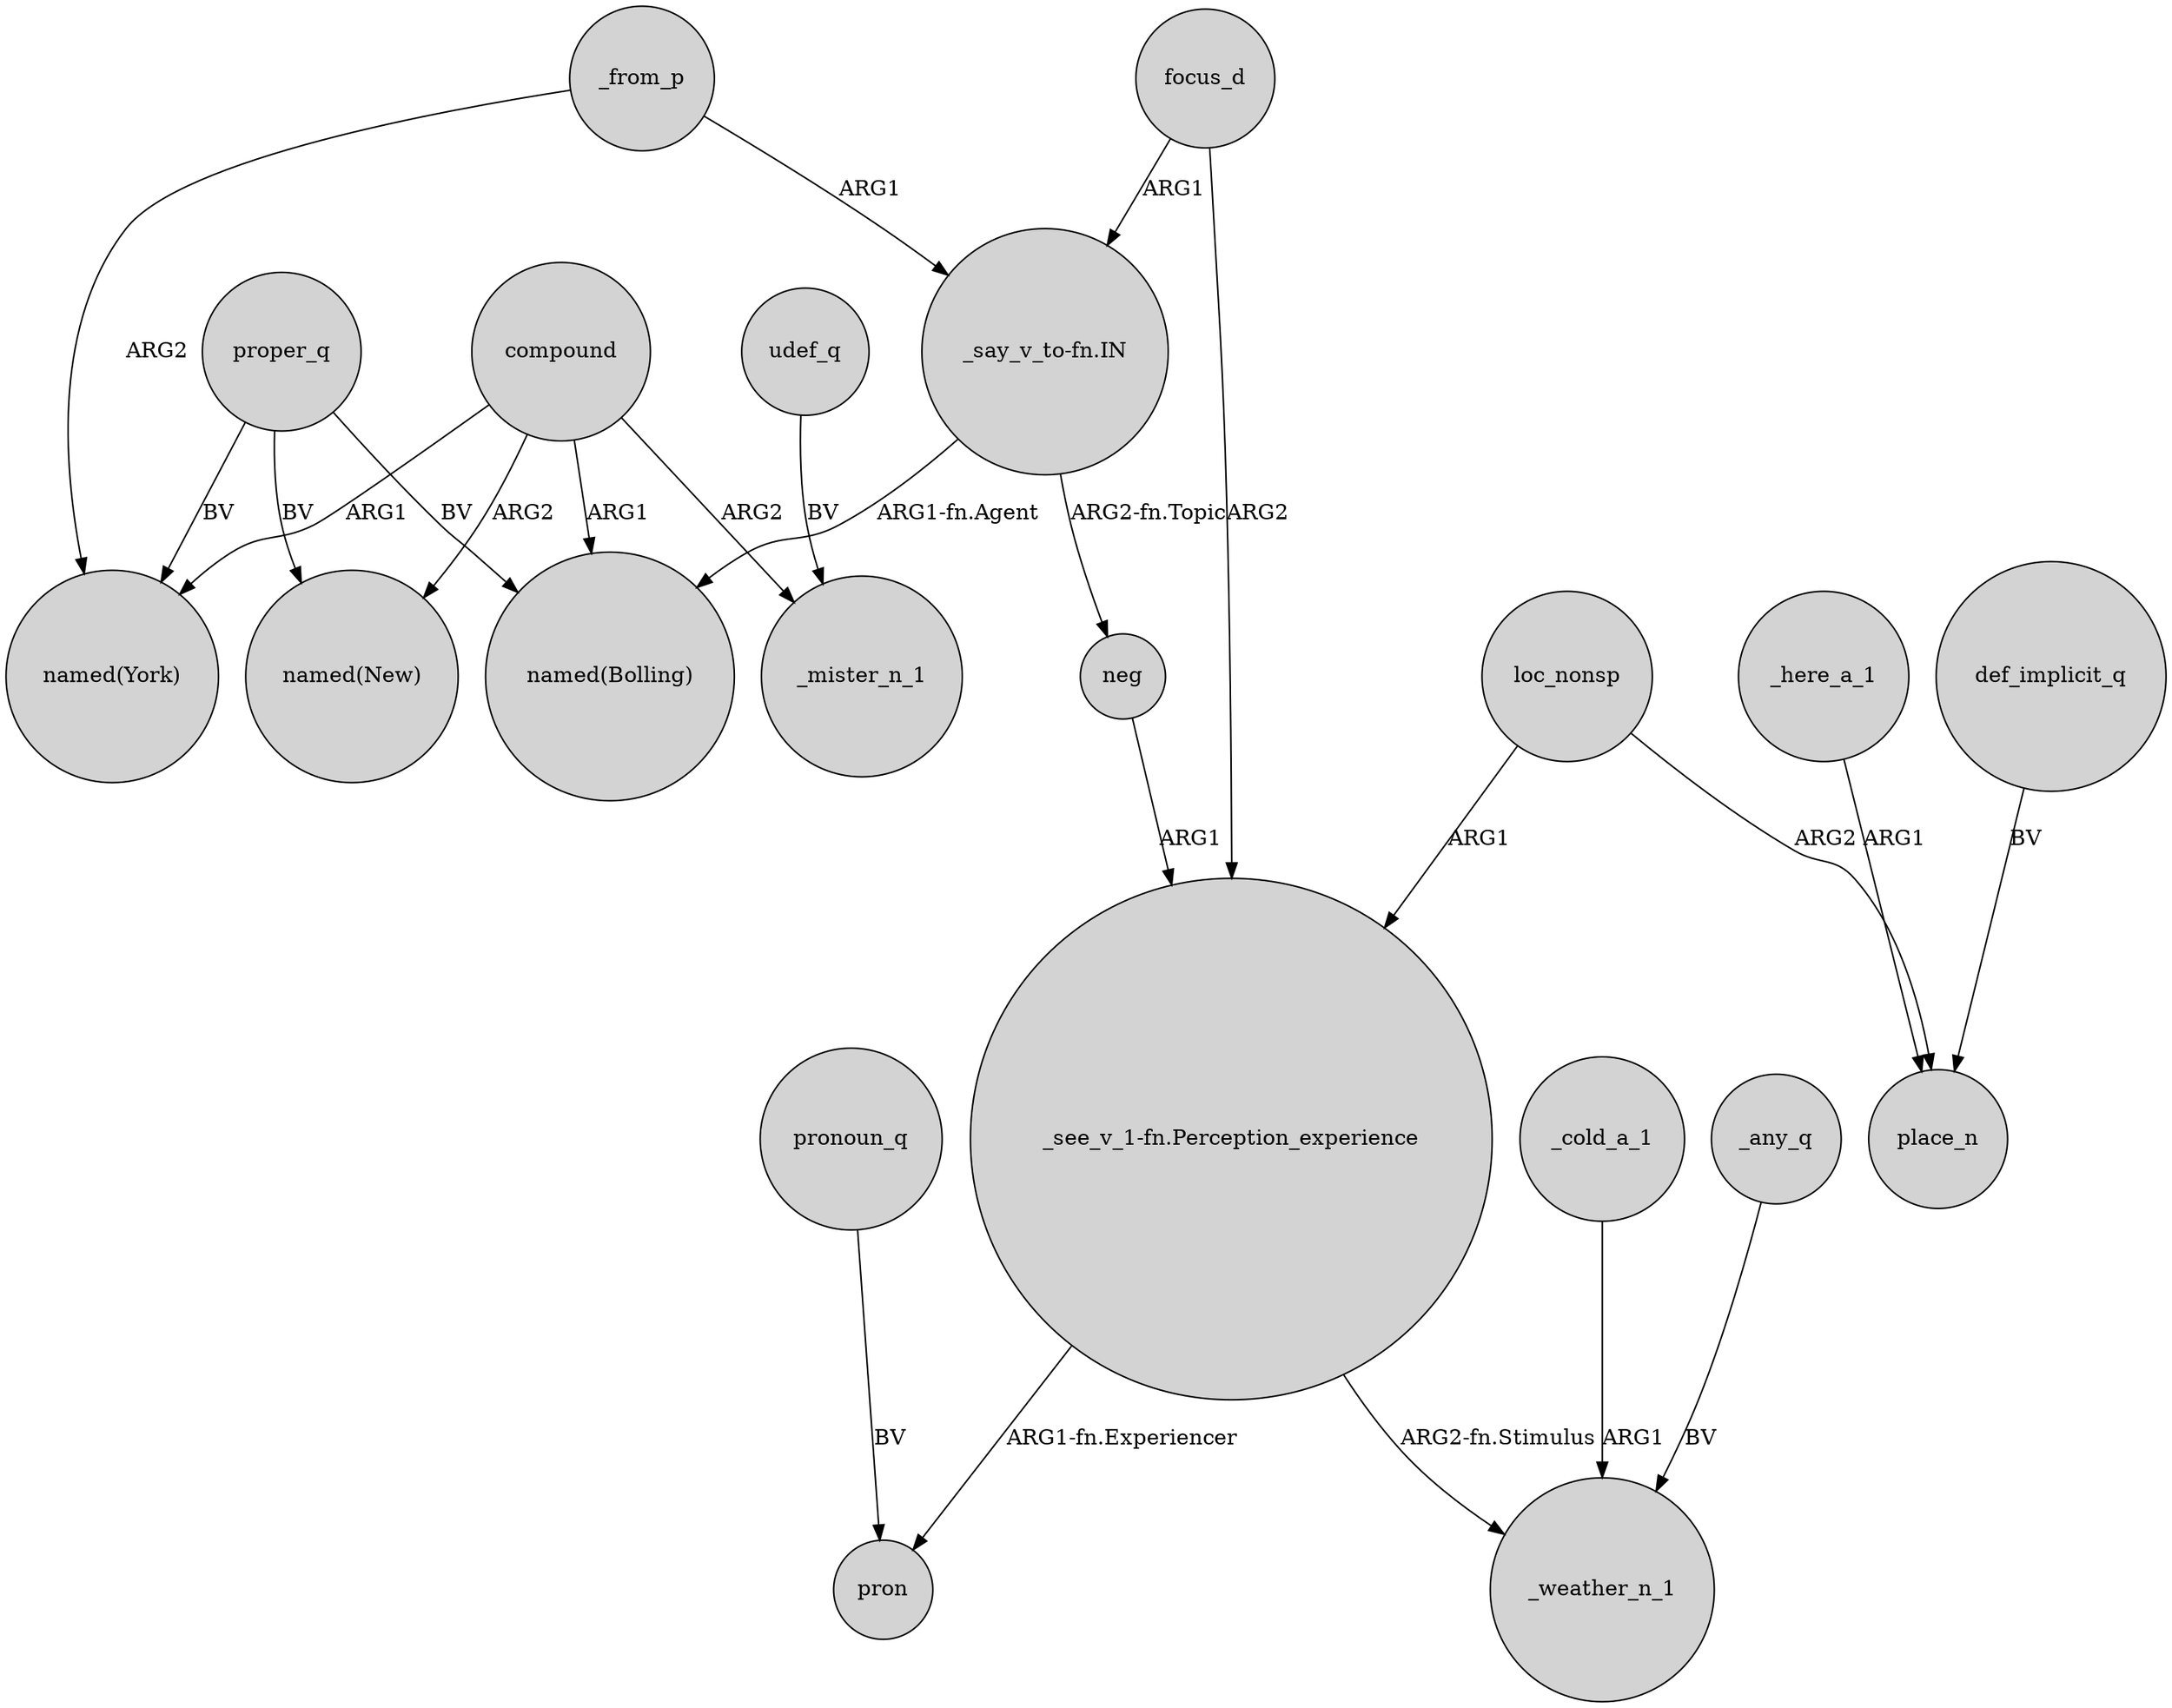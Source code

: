 digraph {
	node [shape=circle style=filled]
	"_say_v_to-fn.IN" -> "named(Bolling)" [label="ARG1-fn.Agent"]
	"_see_v_1-fn.Perception_experience" -> pron [label="ARG1-fn.Experiencer"]
	_here_a_1 -> place_n [label=ARG1]
	compound -> "named(New)" [label=ARG2]
	loc_nonsp -> "_see_v_1-fn.Perception_experience" [label=ARG1]
	proper_q -> "named(New)" [label=BV]
	_from_p -> "named(York)" [label=ARG2]
	focus_d -> "_see_v_1-fn.Perception_experience" [label=ARG2]
	compound -> _mister_n_1 [label=ARG2]
	udef_q -> _mister_n_1 [label=BV]
	def_implicit_q -> place_n [label=BV]
	"_see_v_1-fn.Perception_experience" -> _weather_n_1 [label="ARG2-fn.Stimulus"]
	_from_p -> "_say_v_to-fn.IN" [label=ARG1]
	pronoun_q -> pron [label=BV]
	compound -> "named(York)" [label=ARG1]
	_any_q -> _weather_n_1 [label=BV]
	neg -> "_see_v_1-fn.Perception_experience" [label=ARG1]
	compound -> "named(Bolling)" [label=ARG1]
	_cold_a_1 -> _weather_n_1 [label=ARG1]
	proper_q -> "named(Bolling)" [label=BV]
	loc_nonsp -> place_n [label=ARG2]
	"_say_v_to-fn.IN" -> neg [label="ARG2-fn.Topic"]
	proper_q -> "named(York)" [label=BV]
	focus_d -> "_say_v_to-fn.IN" [label=ARG1]
}
